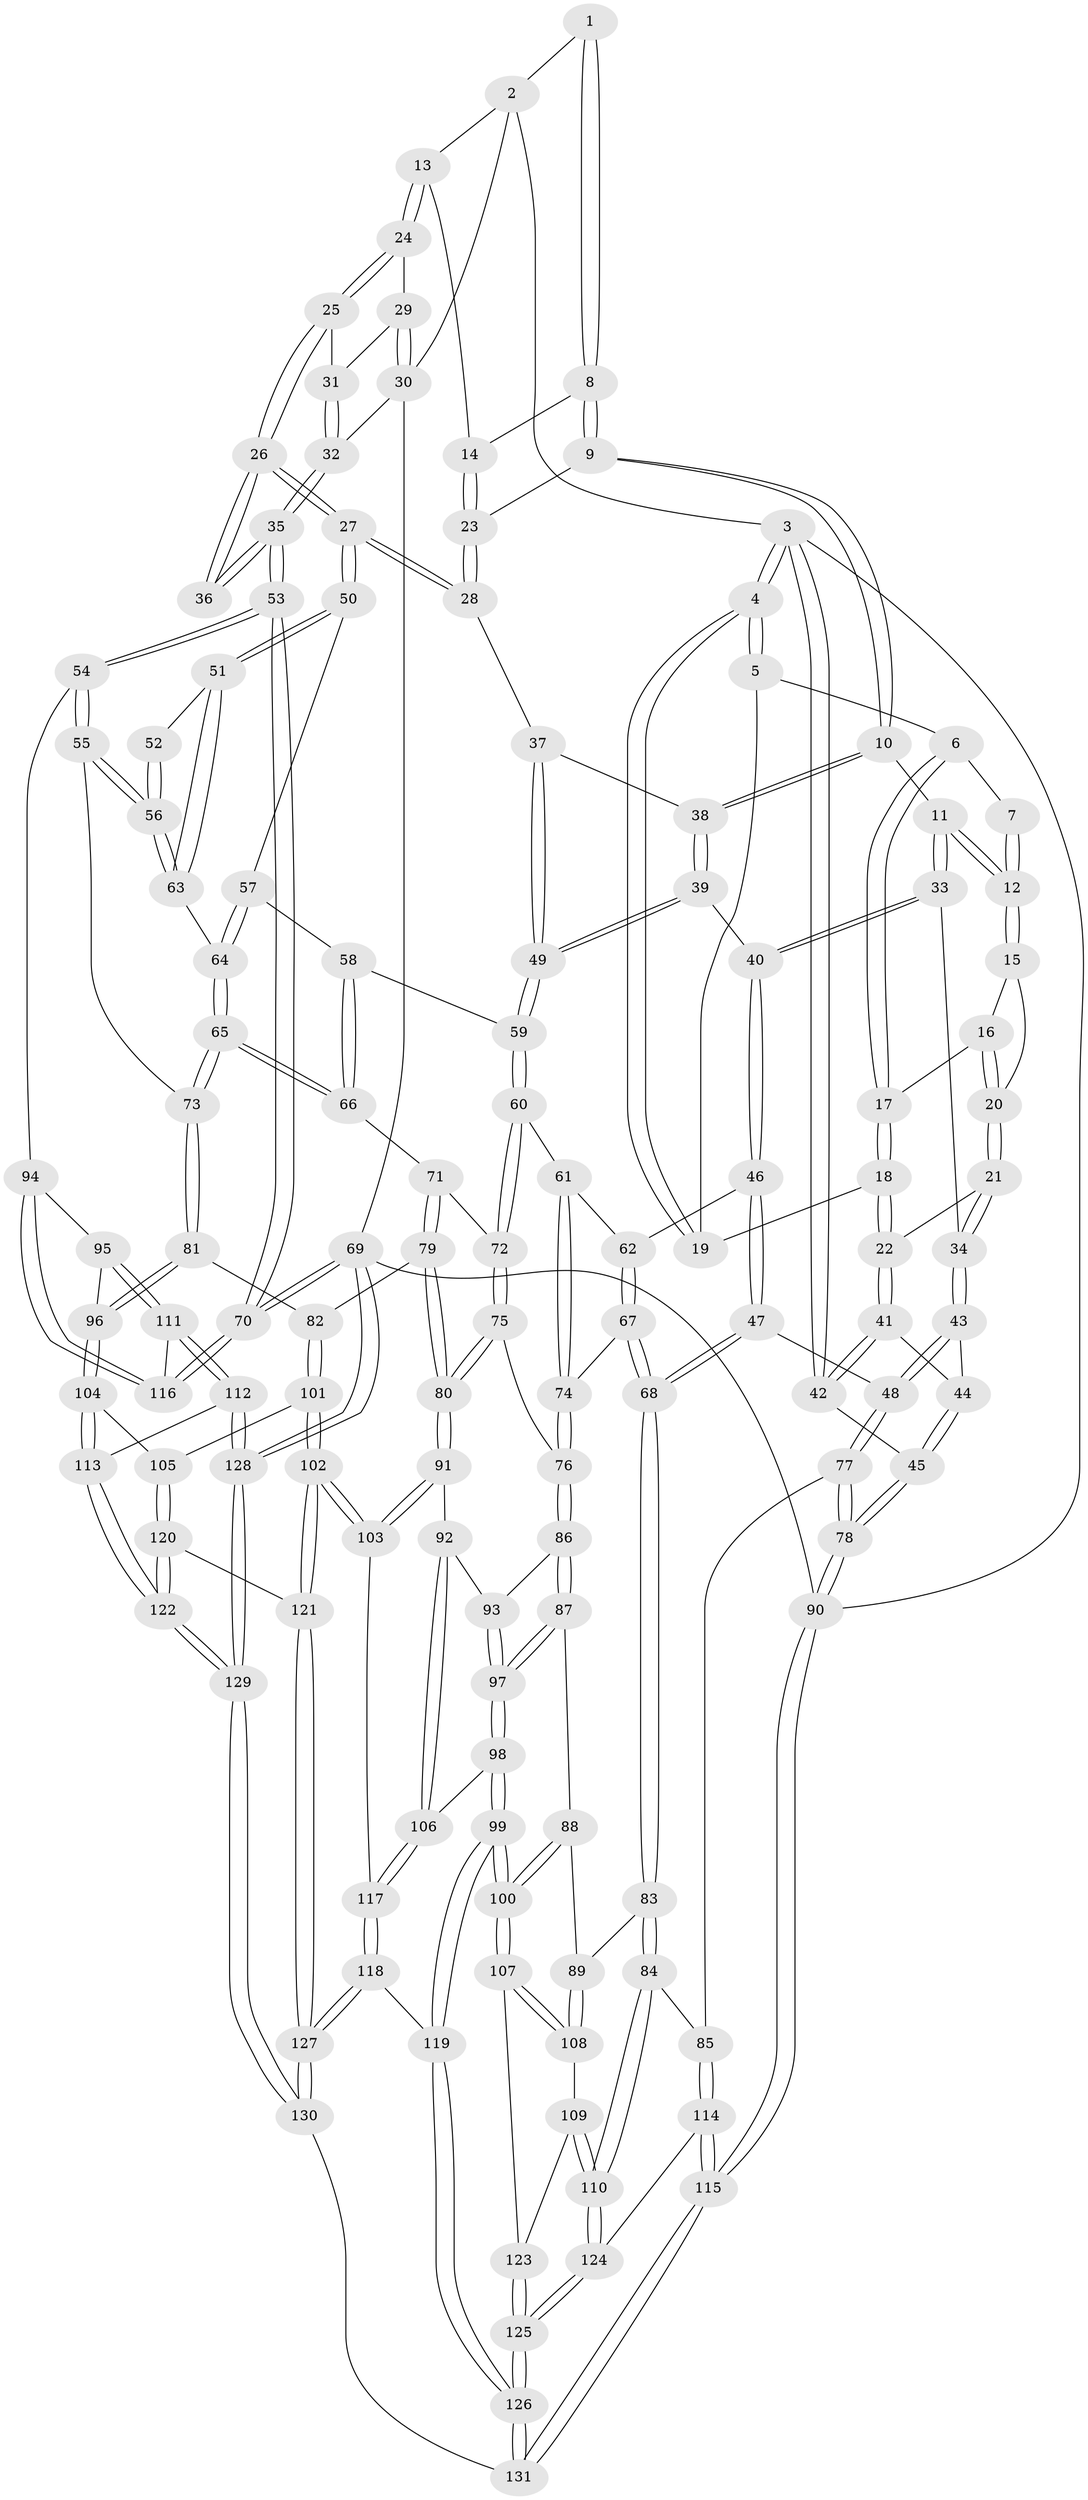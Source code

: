 // Generated by graph-tools (version 1.1) at 2025/27/03/15/25 16:27:56]
// undirected, 131 vertices, 324 edges
graph export_dot {
graph [start="1"]
  node [color=gray90,style=filled];
  1 [pos="+0.6157838781316556+0"];
  2 [pos="+0.8390539822344231+0"];
  3 [pos="+0+0"];
  4 [pos="+0+0"];
  5 [pos="+0.04376021236124908+0"];
  6 [pos="+0.0789746614762409+0"];
  7 [pos="+0.42675562664853506+0"];
  8 [pos="+0.6308574871381233+0.050985155088963285"];
  9 [pos="+0.6234532999529597+0.0911896322330213"];
  10 [pos="+0.49146679907282914+0.1920416186016755"];
  11 [pos="+0.44902626358966463+0.1822379507000525"];
  12 [pos="+0.406173132269211+0.11321045880994302"];
  13 [pos="+0.8498378672394314+0.06373197378625074"];
  14 [pos="+0.8269272457075291+0.08019667504220594"];
  15 [pos="+0.3956318243112198+0.11330320386759817"];
  16 [pos="+0.24777722769142674+0.0887597546428798"];
  17 [pos="+0.21533310571379347+0.06900790411556898"];
  18 [pos="+0.12058423596881135+0.21964243141636824"];
  19 [pos="+0.11812899752396597+0.21495034639288044"];
  20 [pos="+0.25927461121370793+0.1905303373691871"];
  21 [pos="+0.23211509258303958+0.25880591463383795"];
  22 [pos="+0.12042294380065503+0.22829314349642627"];
  23 [pos="+0.736064629717235+0.19826045881177948"];
  24 [pos="+0.8629181727745913+0.07475690085640739"];
  25 [pos="+0.9087296879620325+0.20024756815245942"];
  26 [pos="+0.8940223026482638+0.288321105709594"];
  27 [pos="+0.7520652091694946+0.3193385492429342"];
  28 [pos="+0.7511226259027854+0.3186572877707409"];
  29 [pos="+0.9556671009354828+0.084451143794188"];
  30 [pos="+1+0"];
  31 [pos="+0.9722551304286858+0.1628530270424247"];
  32 [pos="+1+0.16558494474507485"];
  33 [pos="+0.332952634016526+0.3111373942942704"];
  34 [pos="+0.28531044813096634+0.3022751861137611"];
  35 [pos="+1+0.33305065223703323"];
  36 [pos="+1+0.33626113651180595"];
  37 [pos="+0.6595737253156221+0.32235381025844645"];
  38 [pos="+0.531643689964637+0.24691916171111308"];
  39 [pos="+0.4764832218991453+0.4045109362767918"];
  40 [pos="+0.37266696220641005+0.4017494370139735"];
  41 [pos="+0.08473372698735485+0.2594886929540248"];
  42 [pos="+0+0.23334110921265705"];
  43 [pos="+0.1090833217325698+0.5061678362602331"];
  44 [pos="+0.08737771169498623+0.2991341023941984"];
  45 [pos="+0+0.5097870047280814"];
  46 [pos="+0.37072254748911104+0.40741289488847837"];
  47 [pos="+0.2252196737661336+0.5628276696879909"];
  48 [pos="+0.10837614222863602+0.5095040037548393"];
  49 [pos="+0.5454992773993743+0.4529679696756528"];
  50 [pos="+0.7535445209243792+0.3311915687334694"];
  51 [pos="+0.805918398066547+0.4881168747835569"];
  52 [pos="+0.9825680187213707+0.3725478760916151"];
  53 [pos="+1+0.6849516227796704"];
  54 [pos="+1+0.6845047832255712"];
  55 [pos="+0.944487693077526+0.603066651910926"];
  56 [pos="+0.90484361436118+0.556947991603652"];
  57 [pos="+0.6516059825439847+0.4887318874010445"];
  58 [pos="+0.620339807791893+0.4980113993724859"];
  59 [pos="+0.553121183325767+0.49578880298608"];
  60 [pos="+0.5304753241948778+0.5544969614116253"];
  61 [pos="+0.5230356907150318+0.5554971329149584"];
  62 [pos="+0.42333460606669265+0.52270097558203"];
  63 [pos="+0.8096741178616033+0.507752644309486"];
  64 [pos="+0.7575815169112258+0.5492219785251936"];
  65 [pos="+0.7119441004526091+0.6175755519438448"];
  66 [pos="+0.7097121321872052+0.6171796225872868"];
  67 [pos="+0.30086083986969925+0.6291237619104172"];
  68 [pos="+0.2719169897637589+0.6271270441101767"];
  69 [pos="+1+1"];
  70 [pos="+1+1"];
  71 [pos="+0.5841753901357971+0.6180512630002365"];
  72 [pos="+0.5402329242132275+0.5710267948075551"];
  73 [pos="+0.7451264130051737+0.7153690807309276"];
  74 [pos="+0.382670650485604+0.6601620765458868"];
  75 [pos="+0.4610066319132786+0.7206861742499231"];
  76 [pos="+0.42943684727985326+0.7148148282819494"];
  77 [pos="+0+0.6084358424507633"];
  78 [pos="+0+0.6080833372138145"];
  79 [pos="+0.571280730918935+0.7132267294155632"];
  80 [pos="+0.535687105693665+0.7591863126519426"];
  81 [pos="+0.7434889007827988+0.7317911756254019"];
  82 [pos="+0.7411340128242793+0.7336543414692803"];
  83 [pos="+0.24123218134035174+0.7351334441663893"];
  84 [pos="+0.12339582434947975+0.8159606430868243"];
  85 [pos="+0+0.6418948502773084"];
  86 [pos="+0.41486479226292733+0.7450132602994918"];
  87 [pos="+0.3170186687282143+0.7843592793409793"];
  88 [pos="+0.31079908276586576+0.7815094661422892"];
  89 [pos="+0.24901200758709946+0.7434925456927962"];
  90 [pos="+0+1"];
  91 [pos="+0.5456534947310914+0.8079856410422677"];
  92 [pos="+0.4710212751393113+0.8172170588008563"];
  93 [pos="+0.4080290473827489+0.7905962919877143"];
  94 [pos="+1+0.7157279493970423"];
  95 [pos="+0.8411267979357828+0.7752388681407206"];
  96 [pos="+0.8008167022358554+0.7688477283777637"];
  97 [pos="+0.3807232457236848+0.8473539662498727"];
  98 [pos="+0.38125430278586486+0.8507190702763558"];
  99 [pos="+0.3327967932912634+0.9028612345397656"];
  100 [pos="+0.30765931930271234+0.8945507036297446"];
  101 [pos="+0.7129589890520462+0.7775528162478426"];
  102 [pos="+0.61326377180771+0.8788610508368968"];
  103 [pos="+0.5665476352894296+0.8500941976981359"];
  104 [pos="+0.7988628216210475+0.8774033144596266"];
  105 [pos="+0.767288634902195+0.8868943269192403"];
  106 [pos="+0.3980073258213472+0.8572031717894014"];
  107 [pos="+0.2980191080141086+0.8925278419830929"];
  108 [pos="+0.276114426067841+0.8462288963945134"];
  109 [pos="+0.1934849130390999+0.8733254810177852"];
  110 [pos="+0.12482941391287206+0.8513506098233898"];
  111 [pos="+0.8886183227257325+0.912945149329199"];
  112 [pos="+0.8831729744832046+0.9182604686072362"];
  113 [pos="+0.8668494617979647+0.9157947374529221"];
  114 [pos="+0.041385123296392434+0.945908307963397"];
  115 [pos="+0+1"];
  116 [pos="+0.9056252564579034+0.9054288830720268"];
  117 [pos="+0.46394869639114744+0.9075343688591083"];
  118 [pos="+0.44977360661739274+0.9543073245266076"];
  119 [pos="+0.3466268281914537+0.9556935311833757"];
  120 [pos="+0.7203978531187959+0.9277197288610757"];
  121 [pos="+0.6207474133273361+0.8976070777451607"];
  122 [pos="+0.7526455666427891+0.9722470699146476"];
  123 [pos="+0.2648592240048931+0.9033752047653625"];
  124 [pos="+0.12297133239358297+0.8578095842717297"];
  125 [pos="+0.2169135175347146+1"];
  126 [pos="+0.2534081687464198+1"];
  127 [pos="+0.5504665550375568+1"];
  128 [pos="+0.892378549138885+1"];
  129 [pos="+0.8092937355518742+1"];
  130 [pos="+0.5510025998473376+1"];
  131 [pos="+0.24632123593928276+1"];
  1 -- 2;
  1 -- 8;
  1 -- 8;
  2 -- 3;
  2 -- 13;
  2 -- 30;
  3 -- 4;
  3 -- 4;
  3 -- 42;
  3 -- 42;
  3 -- 90;
  4 -- 5;
  4 -- 5;
  4 -- 19;
  4 -- 19;
  5 -- 6;
  5 -- 19;
  6 -- 7;
  6 -- 17;
  6 -- 17;
  7 -- 12;
  7 -- 12;
  8 -- 9;
  8 -- 9;
  8 -- 14;
  9 -- 10;
  9 -- 10;
  9 -- 23;
  10 -- 11;
  10 -- 38;
  10 -- 38;
  11 -- 12;
  11 -- 12;
  11 -- 33;
  11 -- 33;
  12 -- 15;
  12 -- 15;
  13 -- 14;
  13 -- 24;
  13 -- 24;
  14 -- 23;
  14 -- 23;
  15 -- 16;
  15 -- 20;
  16 -- 17;
  16 -- 20;
  16 -- 20;
  17 -- 18;
  17 -- 18;
  18 -- 19;
  18 -- 22;
  18 -- 22;
  20 -- 21;
  20 -- 21;
  21 -- 22;
  21 -- 34;
  21 -- 34;
  22 -- 41;
  22 -- 41;
  23 -- 28;
  23 -- 28;
  24 -- 25;
  24 -- 25;
  24 -- 29;
  25 -- 26;
  25 -- 26;
  25 -- 31;
  26 -- 27;
  26 -- 27;
  26 -- 36;
  26 -- 36;
  27 -- 28;
  27 -- 28;
  27 -- 50;
  27 -- 50;
  28 -- 37;
  29 -- 30;
  29 -- 30;
  29 -- 31;
  30 -- 32;
  30 -- 69;
  31 -- 32;
  31 -- 32;
  32 -- 35;
  32 -- 35;
  33 -- 34;
  33 -- 40;
  33 -- 40;
  34 -- 43;
  34 -- 43;
  35 -- 36;
  35 -- 36;
  35 -- 53;
  35 -- 53;
  37 -- 38;
  37 -- 49;
  37 -- 49;
  38 -- 39;
  38 -- 39;
  39 -- 40;
  39 -- 49;
  39 -- 49;
  40 -- 46;
  40 -- 46;
  41 -- 42;
  41 -- 42;
  41 -- 44;
  42 -- 45;
  43 -- 44;
  43 -- 48;
  43 -- 48;
  44 -- 45;
  44 -- 45;
  45 -- 78;
  45 -- 78;
  46 -- 47;
  46 -- 47;
  46 -- 62;
  47 -- 48;
  47 -- 68;
  47 -- 68;
  48 -- 77;
  48 -- 77;
  49 -- 59;
  49 -- 59;
  50 -- 51;
  50 -- 51;
  50 -- 57;
  51 -- 52;
  51 -- 63;
  51 -- 63;
  52 -- 56;
  52 -- 56;
  53 -- 54;
  53 -- 54;
  53 -- 70;
  53 -- 70;
  54 -- 55;
  54 -- 55;
  54 -- 94;
  55 -- 56;
  55 -- 56;
  55 -- 73;
  56 -- 63;
  56 -- 63;
  57 -- 58;
  57 -- 64;
  57 -- 64;
  58 -- 59;
  58 -- 66;
  58 -- 66;
  59 -- 60;
  59 -- 60;
  60 -- 61;
  60 -- 72;
  60 -- 72;
  61 -- 62;
  61 -- 74;
  61 -- 74;
  62 -- 67;
  62 -- 67;
  63 -- 64;
  64 -- 65;
  64 -- 65;
  65 -- 66;
  65 -- 66;
  65 -- 73;
  65 -- 73;
  66 -- 71;
  67 -- 68;
  67 -- 68;
  67 -- 74;
  68 -- 83;
  68 -- 83;
  69 -- 70;
  69 -- 70;
  69 -- 128;
  69 -- 128;
  69 -- 90;
  70 -- 116;
  70 -- 116;
  71 -- 72;
  71 -- 79;
  71 -- 79;
  72 -- 75;
  72 -- 75;
  73 -- 81;
  73 -- 81;
  74 -- 76;
  74 -- 76;
  75 -- 76;
  75 -- 80;
  75 -- 80;
  76 -- 86;
  76 -- 86;
  77 -- 78;
  77 -- 78;
  77 -- 85;
  78 -- 90;
  78 -- 90;
  79 -- 80;
  79 -- 80;
  79 -- 82;
  80 -- 91;
  80 -- 91;
  81 -- 82;
  81 -- 96;
  81 -- 96;
  82 -- 101;
  82 -- 101;
  83 -- 84;
  83 -- 84;
  83 -- 89;
  84 -- 85;
  84 -- 110;
  84 -- 110;
  85 -- 114;
  85 -- 114;
  86 -- 87;
  86 -- 87;
  86 -- 93;
  87 -- 88;
  87 -- 97;
  87 -- 97;
  88 -- 89;
  88 -- 100;
  88 -- 100;
  89 -- 108;
  89 -- 108;
  90 -- 115;
  90 -- 115;
  91 -- 92;
  91 -- 103;
  91 -- 103;
  92 -- 93;
  92 -- 106;
  92 -- 106;
  93 -- 97;
  93 -- 97;
  94 -- 95;
  94 -- 116;
  94 -- 116;
  95 -- 96;
  95 -- 111;
  95 -- 111;
  96 -- 104;
  96 -- 104;
  97 -- 98;
  97 -- 98;
  98 -- 99;
  98 -- 99;
  98 -- 106;
  99 -- 100;
  99 -- 100;
  99 -- 119;
  99 -- 119;
  100 -- 107;
  100 -- 107;
  101 -- 102;
  101 -- 102;
  101 -- 105;
  102 -- 103;
  102 -- 103;
  102 -- 121;
  102 -- 121;
  103 -- 117;
  104 -- 105;
  104 -- 113;
  104 -- 113;
  105 -- 120;
  105 -- 120;
  106 -- 117;
  106 -- 117;
  107 -- 108;
  107 -- 108;
  107 -- 123;
  108 -- 109;
  109 -- 110;
  109 -- 110;
  109 -- 123;
  110 -- 124;
  110 -- 124;
  111 -- 112;
  111 -- 112;
  111 -- 116;
  112 -- 113;
  112 -- 128;
  112 -- 128;
  113 -- 122;
  113 -- 122;
  114 -- 115;
  114 -- 115;
  114 -- 124;
  115 -- 131;
  115 -- 131;
  117 -- 118;
  117 -- 118;
  118 -- 119;
  118 -- 127;
  118 -- 127;
  119 -- 126;
  119 -- 126;
  120 -- 121;
  120 -- 122;
  120 -- 122;
  121 -- 127;
  121 -- 127;
  122 -- 129;
  122 -- 129;
  123 -- 125;
  123 -- 125;
  124 -- 125;
  124 -- 125;
  125 -- 126;
  125 -- 126;
  126 -- 131;
  126 -- 131;
  127 -- 130;
  127 -- 130;
  128 -- 129;
  128 -- 129;
  129 -- 130;
  129 -- 130;
  130 -- 131;
}
